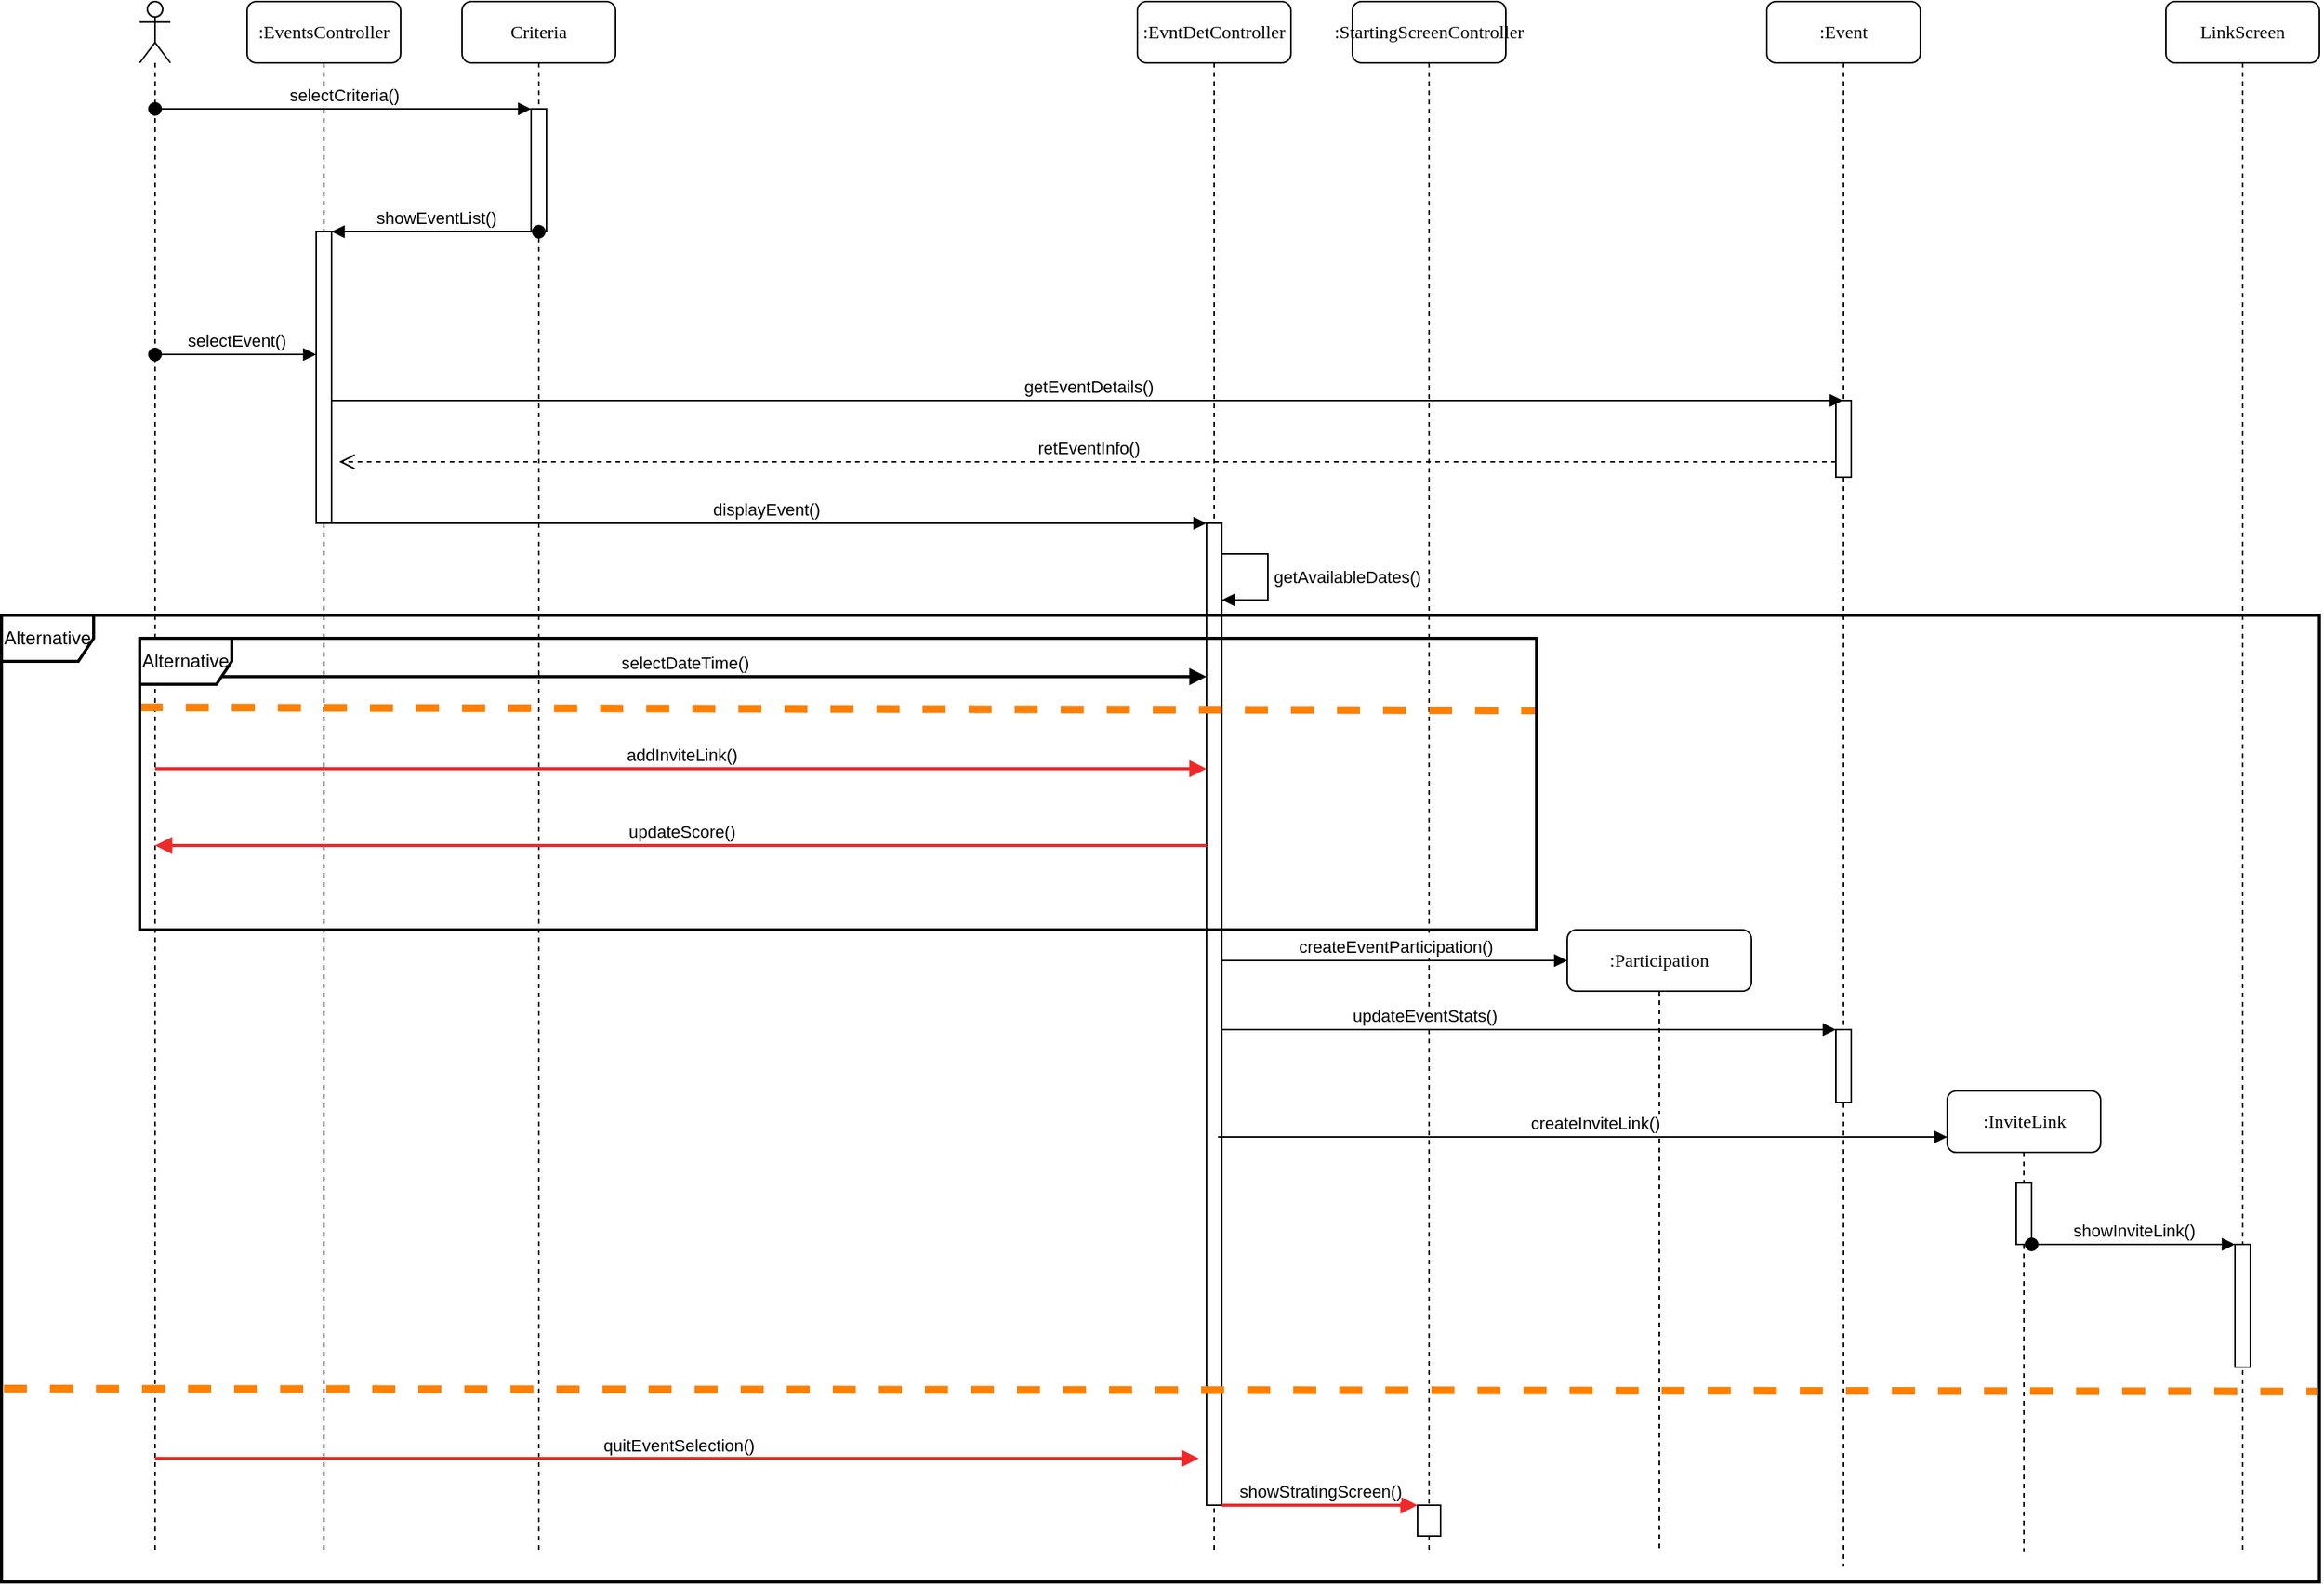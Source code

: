 <mxfile version="21.2.9" type="device">
  <diagram name="Page-1" id="13e1069c-82ec-6db2-03f1-153e76fe0fe0">
    <mxGraphModel dx="2662" dy="776" grid="1" gridSize="10" guides="1" tooltips="1" connect="1" arrows="1" fold="1" page="1" pageScale="1" pageWidth="1100" pageHeight="850" background="none" math="0" shadow="0">
      <root>
        <mxCell id="0" />
        <mxCell id="1" parent="0" />
        <mxCell id="0dD4uoadXfekZaIsLqY9-45" value="selectDateTime()" style="html=1;verticalAlign=bottom;endArrow=block;edgeStyle=elbowEdgeStyle;elbow=vertical;curved=0;rounded=0;strokeWidth=2;" parent="1" target="0dD4uoadXfekZaIsLqY9-40" edge="1">
          <mxGeometry width="80" relative="1" as="geometry">
            <mxPoint x="45" y="520" as="sourcePoint" />
            <mxPoint x="720" y="540" as="targetPoint" />
            <Array as="points">
              <mxPoint x="460" y="520" />
              <mxPoint x="610" y="500" />
              <mxPoint x="530" y="510" />
            </Array>
          </mxGeometry>
        </mxCell>
        <mxCell id="7baba1c4bc27f4b0-2" value="Criteria" style="shape=umlLifeline;perimeter=lifelinePerimeter;whiteSpace=wrap;html=1;container=1;collapsible=0;recursiveResize=0;outlineConnect=0;rounded=1;shadow=0;comic=0;labelBackgroundColor=none;strokeWidth=1;fontFamily=Verdana;fontSize=12;align=center;" parent="1" vertex="1">
          <mxGeometry x="240" y="80" width="100" height="1010" as="geometry" />
        </mxCell>
        <mxCell id="0dD4uoadXfekZaIsLqY9-20" value="" style="html=1;points=[];perimeter=orthogonalPerimeter;outlineConnect=0;targetShapes=umlLifeline;portConstraint=eastwest;newEdgeStyle={&quot;edgeStyle&quot;:&quot;elbowEdgeStyle&quot;,&quot;elbow&quot;:&quot;vertical&quot;,&quot;curved&quot;:0,&quot;rounded&quot;:0};" parent="7baba1c4bc27f4b0-2" vertex="1">
          <mxGeometry x="45" y="70" width="10" height="80" as="geometry" />
        </mxCell>
        <mxCell id="7baba1c4bc27f4b0-5" value=":EvntDetController" style="shape=umlLifeline;perimeter=lifelinePerimeter;whiteSpace=wrap;html=1;container=1;collapsible=0;recursiveResize=0;outlineConnect=0;rounded=1;shadow=0;comic=0;labelBackgroundColor=none;strokeWidth=1;fontFamily=Verdana;fontSize=12;align=center;" parent="1" vertex="1">
          <mxGeometry x="680" y="80" width="100" height="1010" as="geometry" />
        </mxCell>
        <mxCell id="0dD4uoadXfekZaIsLqY9-40" value="" style="html=1;points=[];perimeter=orthogonalPerimeter;outlineConnect=0;targetShapes=umlLifeline;portConstraint=eastwest;newEdgeStyle={&quot;edgeStyle&quot;:&quot;elbowEdgeStyle&quot;,&quot;elbow&quot;:&quot;vertical&quot;,&quot;curved&quot;:0,&quot;rounded&quot;:0};" parent="7baba1c4bc27f4b0-5" vertex="1">
          <mxGeometry x="45" y="340" width="10" height="640" as="geometry" />
        </mxCell>
        <mxCell id="mzvnvXg5lBKwVtpGxzpl-4" value="getAvailableDates()" style="html=1;align=left;spacingLeft=2;endArrow=block;rounded=0;edgeStyle=orthogonalEdgeStyle;curved=0;rounded=0;" parent="7baba1c4bc27f4b0-5" edge="1">
          <mxGeometry relative="1" as="geometry">
            <mxPoint x="55" y="360" as="sourcePoint" />
            <Array as="points">
              <mxPoint x="85" y="360" />
              <mxPoint x="85" y="390" />
            </Array>
            <mxPoint x="55" y="390" as="targetPoint" />
          </mxGeometry>
        </mxCell>
        <mxCell id="7baba1c4bc27f4b0-6" value="&lt;div&gt;:StartingScreenController&lt;/div&gt;" style="shape=umlLifeline;perimeter=lifelinePerimeter;whiteSpace=wrap;html=1;container=1;collapsible=0;recursiveResize=0;outlineConnect=0;rounded=1;shadow=0;comic=0;labelBackgroundColor=none;strokeWidth=1;fontFamily=Verdana;fontSize=12;align=center;" parent="1" vertex="1">
          <mxGeometry x="820" y="80" width="100" height="1010" as="geometry" />
        </mxCell>
        <mxCell id="0dD4uoadXfekZaIsLqY9-50" value="" style="html=1;points=[];perimeter=orthogonalPerimeter;outlineConnect=0;targetShapes=umlLifeline;portConstraint=eastwest;newEdgeStyle={&quot;edgeStyle&quot;:&quot;elbowEdgeStyle&quot;,&quot;elbow&quot;:&quot;vertical&quot;,&quot;curved&quot;:0,&quot;rounded&quot;:0};" parent="7baba1c4bc27f4b0-6" vertex="1">
          <mxGeometry x="42.5" y="980" width="15" height="20" as="geometry" />
        </mxCell>
        <mxCell id="7baba1c4bc27f4b0-7" value=":Participation" style="shape=umlLifeline;perimeter=lifelinePerimeter;whiteSpace=wrap;html=1;container=1;collapsible=0;recursiveResize=0;outlineConnect=0;rounded=1;shadow=0;comic=0;labelBackgroundColor=none;strokeWidth=1;fontFamily=Verdana;fontSize=12;align=center;" parent="1" vertex="1">
          <mxGeometry x="960" y="685" width="120" height="405" as="geometry" />
        </mxCell>
        <mxCell id="7baba1c4bc27f4b0-8" value=":EventsController" style="shape=umlLifeline;perimeter=lifelinePerimeter;whiteSpace=wrap;html=1;container=1;collapsible=0;recursiveResize=0;outlineConnect=0;rounded=1;shadow=0;comic=0;labelBackgroundColor=none;strokeWidth=1;fontFamily=Verdana;fontSize=12;align=center;" parent="1" vertex="1">
          <mxGeometry x="100" y="80" width="100" height="1010" as="geometry" />
        </mxCell>
        <mxCell id="0dD4uoadXfekZaIsLqY9-34" value="" style="html=1;points=[];perimeter=orthogonalPerimeter;outlineConnect=0;targetShapes=umlLifeline;portConstraint=eastwest;newEdgeStyle={&quot;edgeStyle&quot;:&quot;elbowEdgeStyle&quot;,&quot;elbow&quot;:&quot;vertical&quot;,&quot;curved&quot;:0,&quot;rounded&quot;:0};" parent="7baba1c4bc27f4b0-8" vertex="1">
          <mxGeometry x="45" y="150" width="10" height="190" as="geometry" />
        </mxCell>
        <mxCell id="0dD4uoadXfekZaIsLqY9-35" value="selectEvent()" style="html=1;verticalAlign=bottom;startArrow=oval;endArrow=block;startSize=8;edgeStyle=elbowEdgeStyle;elbow=vertical;curved=0;rounded=0;" parent="7baba1c4bc27f4b0-8" target="0dD4uoadXfekZaIsLqY9-34" edge="1">
          <mxGeometry relative="1" as="geometry">
            <mxPoint x="-60" y="230" as="sourcePoint" />
          </mxGeometry>
        </mxCell>
        <mxCell id="6SwhFIK-PpO4X8iCb4ti-20" value="displayEvent()" style="html=1;verticalAlign=bottom;endArrow=block;edgeStyle=elbowEdgeStyle;elbow=vertical;curved=0;rounded=0;" parent="7baba1c4bc27f4b0-8" target="0dD4uoadXfekZaIsLqY9-40" edge="1">
          <mxGeometry width="80" relative="1" as="geometry">
            <mxPoint x="50" y="340" as="sourcePoint" />
            <mxPoint x="349.5" y="340" as="targetPoint" />
          </mxGeometry>
        </mxCell>
        <mxCell id="0dD4uoadXfekZaIsLqY9-4" value="" style="shape=umlLifeline;perimeter=lifelinePerimeter;whiteSpace=wrap;html=1;container=1;dropTarget=0;collapsible=0;recursiveResize=0;outlineConnect=0;portConstraint=eastwest;newEdgeStyle={&quot;edgeStyle&quot;:&quot;elbowEdgeStyle&quot;,&quot;elbow&quot;:&quot;vertical&quot;,&quot;curved&quot;:0,&quot;rounded&quot;:0};participant=umlActor;" parent="1" vertex="1">
          <mxGeometry x="30" y="80" width="20" height="1010" as="geometry" />
        </mxCell>
        <mxCell id="0dD4uoadXfekZaIsLqY9-17" value=":Event" style="shape=umlLifeline;perimeter=lifelinePerimeter;whiteSpace=wrap;html=1;container=1;collapsible=0;recursiveResize=0;outlineConnect=0;rounded=1;shadow=0;comic=0;labelBackgroundColor=none;strokeWidth=1;fontFamily=Verdana;fontSize=12;align=center;" parent="1" vertex="1">
          <mxGeometry x="1090" y="80" width="100" height="1020" as="geometry" />
        </mxCell>
        <mxCell id="6SwhFIK-PpO4X8iCb4ti-7" value="" style="html=1;points=[];perimeter=orthogonalPerimeter;outlineConnect=0;targetShapes=umlLifeline;portConstraint=eastwest;newEdgeStyle={&quot;edgeStyle&quot;:&quot;elbowEdgeStyle&quot;,&quot;elbow&quot;:&quot;vertical&quot;,&quot;curved&quot;:0,&quot;rounded&quot;:0};" parent="0dD4uoadXfekZaIsLqY9-17" vertex="1">
          <mxGeometry x="45" y="670" width="10" height="47.5" as="geometry" />
        </mxCell>
        <mxCell id="6SwhFIK-PpO4X8iCb4ti-11" value="" style="html=1;points=[];perimeter=orthogonalPerimeter;outlineConnect=0;targetShapes=umlLifeline;portConstraint=eastwest;newEdgeStyle={&quot;edgeStyle&quot;:&quot;elbowEdgeStyle&quot;,&quot;elbow&quot;:&quot;vertical&quot;,&quot;curved&quot;:0,&quot;rounded&quot;:0};" parent="0dD4uoadXfekZaIsLqY9-17" vertex="1">
          <mxGeometry x="45" y="260" width="10" height="50" as="geometry" />
        </mxCell>
        <mxCell id="6SwhFIK-PpO4X8iCb4ti-27" value="createInviteLink()" style="html=1;verticalAlign=bottom;endArrow=block;edgeStyle=elbowEdgeStyle;elbow=vertical;curved=0;rounded=0;" parent="0dD4uoadXfekZaIsLqY9-17" edge="1">
          <mxGeometry x="0.031" width="80" relative="1" as="geometry">
            <mxPoint x="-357.5" y="740" as="sourcePoint" />
            <mxPoint x="117.5" y="740.06" as="targetPoint" />
            <mxPoint as="offset" />
          </mxGeometry>
        </mxCell>
        <mxCell id="0dD4uoadXfekZaIsLqY9-18" value=":InviteLink" style="shape=umlLifeline;perimeter=lifelinePerimeter;whiteSpace=wrap;html=1;container=1;collapsible=0;recursiveResize=0;outlineConnect=0;rounded=1;shadow=0;comic=0;labelBackgroundColor=none;strokeWidth=1;fontFamily=Verdana;fontSize=12;align=center;" parent="1" vertex="1">
          <mxGeometry x="1207.5" y="790" width="100" height="300" as="geometry" />
        </mxCell>
        <mxCell id="mzvnvXg5lBKwVtpGxzpl-5" value="" style="html=1;points=[];perimeter=orthogonalPerimeter;outlineConnect=0;targetShapes=umlLifeline;portConstraint=eastwest;newEdgeStyle={&quot;edgeStyle&quot;:&quot;elbowEdgeStyle&quot;,&quot;elbow&quot;:&quot;vertical&quot;,&quot;curved&quot;:0,&quot;rounded&quot;:0};" parent="0dD4uoadXfekZaIsLqY9-18" vertex="1">
          <mxGeometry x="45" y="60" width="10" height="40" as="geometry" />
        </mxCell>
        <mxCell id="0dD4uoadXfekZaIsLqY9-19" value="LinkScreen" style="shape=umlLifeline;perimeter=lifelinePerimeter;whiteSpace=wrap;html=1;container=1;collapsible=0;recursiveResize=0;outlineConnect=0;rounded=1;shadow=0;comic=0;labelBackgroundColor=none;strokeWidth=1;fontFamily=Verdana;fontSize=12;align=center;" parent="1" vertex="1">
          <mxGeometry x="1350" y="80" width="100" height="1010" as="geometry" />
        </mxCell>
        <mxCell id="6SwhFIK-PpO4X8iCb4ti-29" value="" style="html=1;points=[];perimeter=orthogonalPerimeter;outlineConnect=0;targetShapes=umlLifeline;portConstraint=eastwest;newEdgeStyle={&quot;edgeStyle&quot;:&quot;elbowEdgeStyle&quot;,&quot;elbow&quot;:&quot;vertical&quot;,&quot;curved&quot;:0,&quot;rounded&quot;:0};" parent="0dD4uoadXfekZaIsLqY9-19" vertex="1">
          <mxGeometry x="45" y="810" width="10" height="80" as="geometry" />
        </mxCell>
        <mxCell id="0dD4uoadXfekZaIsLqY9-21" value="selectCriteria()" style="html=1;verticalAlign=bottom;startArrow=oval;endArrow=block;startSize=8;edgeStyle=elbowEdgeStyle;elbow=vertical;curved=0;rounded=0;" parent="1" source="0dD4uoadXfekZaIsLqY9-4" target="0dD4uoadXfekZaIsLqY9-20" edge="1">
          <mxGeometry relative="1" as="geometry">
            <mxPoint x="85" y="160" as="sourcePoint" />
            <Array as="points">
              <mxPoint x="220" y="150" />
              <mxPoint x="70" y="140" />
            </Array>
          </mxGeometry>
        </mxCell>
        <mxCell id="0dD4uoadXfekZaIsLqY9-33" value="showEventList()" style="html=1;verticalAlign=bottom;startArrow=oval;endArrow=block;startSize=8;edgeStyle=elbowEdgeStyle;elbow=vertical;curved=0;rounded=0;" parent="1" edge="1">
          <mxGeometry relative="1" as="geometry">
            <mxPoint x="290" y="230" as="sourcePoint" />
            <mxPoint x="155" y="230" as="targetPoint" />
          </mxGeometry>
        </mxCell>
        <mxCell id="0dD4uoadXfekZaIsLqY9-47" value="quitEventSelection()" style="html=1;verticalAlign=bottom;endArrow=block;edgeStyle=elbowEdgeStyle;elbow=vertical;curved=0;rounded=0;strokeColor=#ef2929;strokeWidth=2;" parent="1" source="0dD4uoadXfekZaIsLqY9-4" edge="1">
          <mxGeometry width="80" relative="1" as="geometry">
            <mxPoint x="50" y="1029.5" as="sourcePoint" />
            <mxPoint x="720" y="1030" as="targetPoint" />
            <Array as="points">
              <mxPoint x="490" y="1029.5" />
              <mxPoint x="480" y="1049.5" />
              <mxPoint x="680" y="1169.5" />
              <mxPoint x="590" y="1069.5" />
              <mxPoint x="500" y="1039.5" />
              <mxPoint x="660" y="1009.5" />
            </Array>
          </mxGeometry>
        </mxCell>
        <mxCell id="0dD4uoadXfekZaIsLqY9-58" value="addInviteLink()" style="html=1;verticalAlign=bottom;endArrow=block;edgeStyle=elbowEdgeStyle;elbow=vertical;curved=0;rounded=0;strokeWidth=2;strokeColor=#ef2929;" parent="1" target="0dD4uoadXfekZaIsLqY9-40" edge="1">
          <mxGeometry width="80" relative="1" as="geometry">
            <mxPoint x="40" y="580" as="sourcePoint" />
            <mxPoint x="720" y="660" as="targetPoint" />
            <Array as="points">
              <mxPoint x="460" y="580" />
              <mxPoint x="510" y="720" />
              <mxPoint x="670" y="830" />
              <mxPoint x="450" y="810" />
              <mxPoint x="580" y="760" />
              <mxPoint x="510" y="730" />
              <mxPoint x="460" y="700" />
              <mxPoint x="510" y="660" />
            </Array>
          </mxGeometry>
        </mxCell>
        <mxCell id="0dD4uoadXfekZaIsLqY9-54" value="showStratingScreen()" style="html=1;verticalAlign=bottom;endArrow=block;edgeStyle=elbowEdgeStyle;elbow=vertical;curved=0;rounded=0;strokeWidth=2;strokeColor=#ef2929;" parent="1" target="0dD4uoadXfekZaIsLqY9-50" edge="1">
          <mxGeometry width="80" relative="1" as="geometry">
            <mxPoint x="735" y="1060" as="sourcePoint" />
            <mxPoint x="865" y="1040" as="targetPoint" />
            <Array as="points">
              <mxPoint x="830" y="1060" />
              <mxPoint x="770" y="1060" />
              <mxPoint x="760" y="1120" />
              <mxPoint x="760" y="1110" />
              <mxPoint x="840" y="1080" />
            </Array>
          </mxGeometry>
        </mxCell>
        <mxCell id="6SwhFIK-PpO4X8iCb4ti-3" value="createEventParticipation()" style="html=1;verticalAlign=bottom;endArrow=block;edgeStyle=elbowEdgeStyle;elbow=vertical;curved=0;rounded=0;" parent="1" edge="1">
          <mxGeometry width="80" relative="1" as="geometry">
            <mxPoint x="735" y="705" as="sourcePoint" />
            <mxPoint x="960" y="705" as="targetPoint" />
          </mxGeometry>
        </mxCell>
        <mxCell id="6SwhFIK-PpO4X8iCb4ti-8" value="updateEventStats()" style="html=1;verticalAlign=bottom;endArrow=block;edgeStyle=elbowEdgeStyle;elbow=vertical;curved=0;rounded=0;" parent="1" source="0dD4uoadXfekZaIsLqY9-40" target="6SwhFIK-PpO4X8iCb4ti-7" edge="1">
          <mxGeometry x="-0.334" width="80" relative="1" as="geometry">
            <mxPoint x="1060" y="550" as="sourcePoint" />
            <mxPoint x="1140" y="550" as="targetPoint" />
            <mxPoint x="-1" as="offset" />
            <Array as="points">
              <mxPoint x="1050" y="750" />
            </Array>
          </mxGeometry>
        </mxCell>
        <mxCell id="6SwhFIK-PpO4X8iCb4ti-12" value="retEventInfo()" style="html=1;verticalAlign=bottom;endArrow=open;dashed=1;endSize=8;edgeStyle=elbowEdgeStyle;elbow=vertical;curved=0;rounded=0;" parent="1" source="6SwhFIK-PpO4X8iCb4ti-11" edge="1">
          <mxGeometry x="-0.0" relative="1" as="geometry">
            <mxPoint x="1130" y="430" as="sourcePoint" />
            <mxPoint x="160" y="380" as="targetPoint" />
            <Array as="points">
              <mxPoint x="540" y="380" />
              <mxPoint x="790" y="430" />
            </Array>
            <mxPoint as="offset" />
          </mxGeometry>
        </mxCell>
        <mxCell id="6SwhFIK-PpO4X8iCb4ti-18" value="getEventDetails()" style="html=1;verticalAlign=bottom;endArrow=block;edgeStyle=elbowEdgeStyle;elbow=vertical;curved=0;rounded=0;" parent="1" source="0dD4uoadXfekZaIsLqY9-34" target="0dD4uoadXfekZaIsLqY9-17" edge="1">
          <mxGeometry width="80" relative="1" as="geometry">
            <mxPoint x="160" y="340" as="sourcePoint" />
            <mxPoint x="235" y="330" as="targetPoint" />
            <Array as="points">
              <mxPoint x="450" y="340" />
            </Array>
          </mxGeometry>
        </mxCell>
        <mxCell id="6SwhFIK-PpO4X8iCb4ti-26" value="" style="endArrow=none;dashed=1;html=1;rounded=0;strokeColor=#ff8000;strokeWidth=5;" parent="1" edge="1">
          <mxGeometry width="50" height="50" relative="1" as="geometry">
            <mxPoint x="30" y="540" as="sourcePoint" />
            <mxPoint x="940" y="542" as="targetPoint" />
          </mxGeometry>
        </mxCell>
        <mxCell id="6SwhFIK-PpO4X8iCb4ti-30" value="showInviteLink()" style="html=1;verticalAlign=bottom;startArrow=oval;endArrow=block;startSize=8;edgeStyle=elbowEdgeStyle;elbow=vertical;curved=0;rounded=0;" parent="1" source="mzvnvXg5lBKwVtpGxzpl-5" target="6SwhFIK-PpO4X8iCb4ti-29" edge="1">
          <mxGeometry relative="1" as="geometry">
            <mxPoint x="1260" y="680" as="sourcePoint" />
            <Array as="points">
              <mxPoint x="1330" y="890" />
            </Array>
          </mxGeometry>
        </mxCell>
        <mxCell id="mzvnvXg5lBKwVtpGxzpl-1" value="updateScore()" style="html=1;verticalAlign=bottom;endArrow=block;edgeStyle=elbowEdgeStyle;elbow=vertical;curved=0;rounded=0;strokeColor=#ef2929;strokeWidth=2;" parent="1" source="0dD4uoadXfekZaIsLqY9-40" target="0dD4uoadXfekZaIsLqY9-4" edge="1">
          <mxGeometry width="80" relative="1" as="geometry">
            <mxPoint x="610" y="850" as="sourcePoint" />
            <mxPoint x="590" y="630" as="targetPoint" />
            <Array as="points">
              <mxPoint x="700" y="630" />
              <mxPoint x="670" y="850" />
            </Array>
            <mxPoint as="offset" />
          </mxGeometry>
        </mxCell>
        <mxCell id="mzvnvXg5lBKwVtpGxzpl-7" value="Alternative" style="shape=umlFrame;whiteSpace=wrap;html=1;pointerEvents=0;strokeWidth=2;" parent="1" vertex="1">
          <mxGeometry x="-60" y="480" width="1510" height="630" as="geometry" />
        </mxCell>
        <mxCell id="mzvnvXg5lBKwVtpGxzpl-9" value="" style="endArrow=none;dashed=1;html=1;rounded=0;strokeColor=#ff8000;strokeWidth=5;entryX=0.999;entryY=0.803;entryDx=0;entryDy=0;entryPerimeter=0;exitX=0.001;exitY=0.8;exitDx=0;exitDy=0;exitPerimeter=0;" parent="1" source="mzvnvXg5lBKwVtpGxzpl-7" target="mzvnvXg5lBKwVtpGxzpl-7" edge="1">
          <mxGeometry width="50" height="50" relative="1" as="geometry">
            <mxPoint x="-50" y="980" as="sourcePoint" />
            <mxPoint x="860" y="982" as="targetPoint" />
          </mxGeometry>
        </mxCell>
        <mxCell id="0dD4uoadXfekZaIsLqY9-55" value="Alternative" style="shape=umlFrame;whiteSpace=wrap;html=1;pointerEvents=0;strokeWidth=2;" parent="1" vertex="1">
          <mxGeometry x="30" y="495" width="910" height="190" as="geometry" />
        </mxCell>
      </root>
    </mxGraphModel>
  </diagram>
</mxfile>
